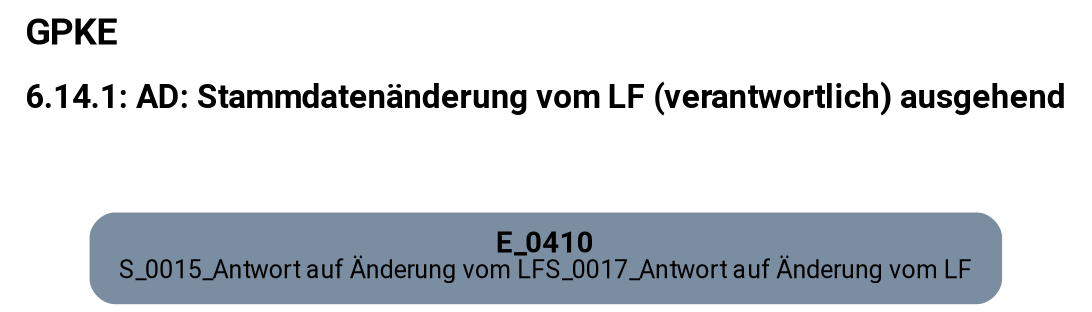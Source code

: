 digraph D {
    labelloc="t";
    label=<<B><FONT POINT-SIZE="18">GPKE</FONT></B><BR align="left"/><BR/><B><FONT POINT-SIZE="16">6.14.1: AD: Stammdatenänderung vom LF (verantwortlich) ausgehend</FONT></B><BR align="left"/><BR/><BR/><BR/>>;
    ratio="compress";
    concentrate=true;
    pack=true;
    rankdir=TB;
    packmode="array";
    size="20,20";
    "Empty" [margin="0.2,0.12", shape=box, style="filled,rounded", penwidth=0.0, fillcolor="#7a8da1", label=<<B>E_0410</B><BR align="center"/><FONT point-size="12">S_0015_Antwort auf Änderung vom LF
S_0017_Antwort auf Änderung vom LF</FONT><BR align="center"/>>, fontname="Roboto, sans-serif"];


    bgcolor="transparent";
fontname="Roboto, sans-serif";
}